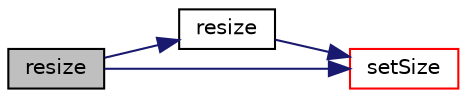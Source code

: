digraph "resize"
{
  bgcolor="transparent";
  edge [fontname="Helvetica",fontsize="10",labelfontname="Helvetica",labelfontsize="10"];
  node [fontname="Helvetica",fontsize="10",shape=record];
  rankdir="LR";
  Node1 [label="resize",height=0.2,width=0.4,color="black", fillcolor="grey75", style="filled", fontcolor="black"];
  Node1 -> Node2 [color="midnightblue",fontsize="10",style="solid",fontname="Helvetica"];
  Node2 [label="resize",height=0.2,width=0.4,color="black",URL="$a00330.html#aebe07d188b7b801c15fa50502fe412dd",tooltip="Reset size of CompactListList. "];
  Node2 -> Node3 [color="midnightblue",fontsize="10",style="solid",fontname="Helvetica"];
  Node3 [label="setSize",height=0.2,width=0.4,color="red",URL="$a00330.html#a110ca51fc7e0ea5905cc62ebdf41a5e4",tooltip="Reset size of CompactListList. "];
  Node1 -> Node3 [color="midnightblue",fontsize="10",style="solid",fontname="Helvetica"];
}
